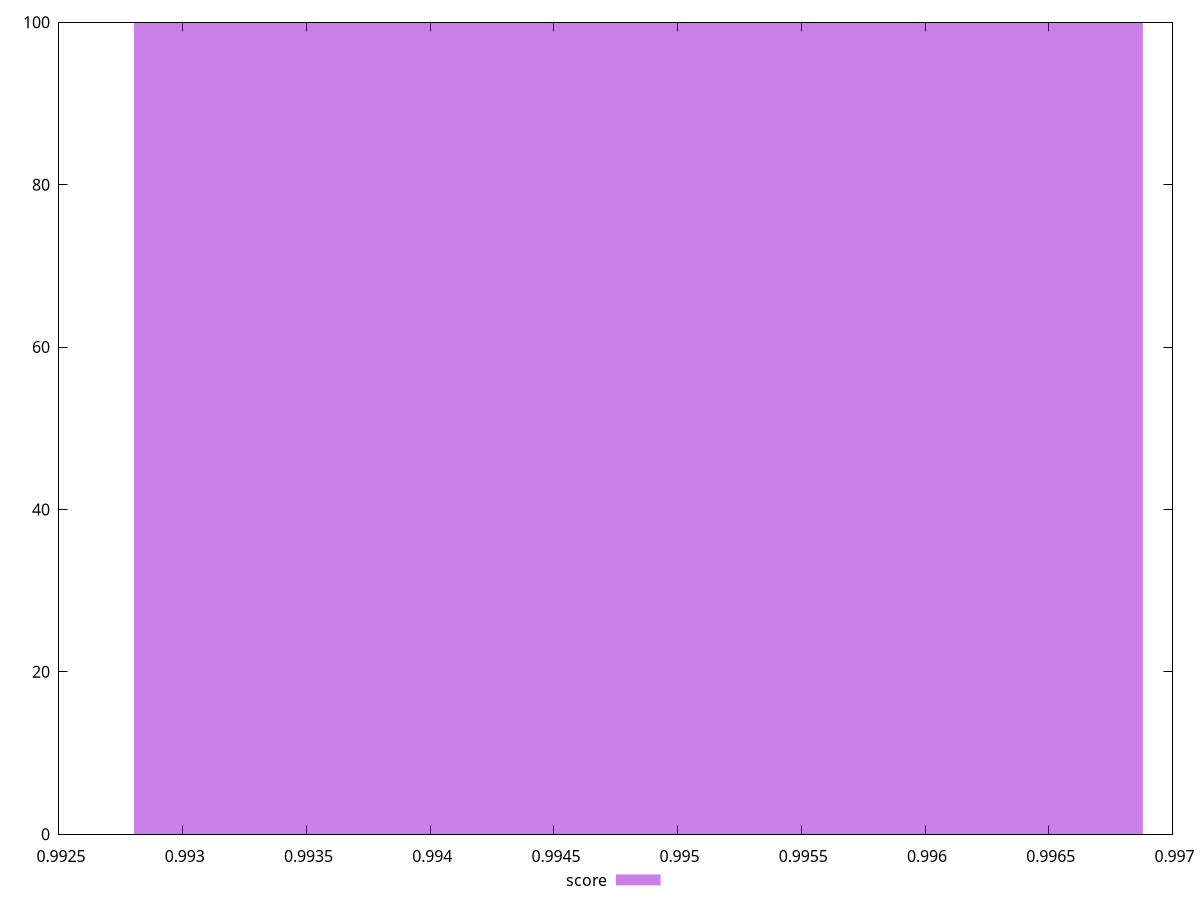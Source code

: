 reset
set terminal svg size 640, 490 enhanced background rgb 'white'
set output "report_00007_2020-12-11T15:55:29.892Z/first-cpu-idle/samples/pages+cached+noexternal/score/histogram.svg"

$score <<EOF
0.9948415303754481 100
EOF

set key outside below
set boxwidth 0.004077219386784623
set yrange [0:100]
set style fill transparent solid 0.5 noborder

plot \
  $score title "score" with boxes, \


reset